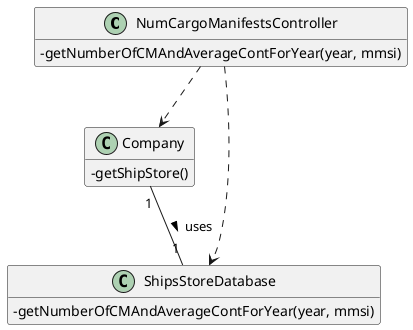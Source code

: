 @startuml

hide empty methods
hide empty attributes
'left to right direction
skinparam classAttributeIconSize 0

class NumCargoManifestsController{
- getNumberOfCMAndAverageContForYear(year, mmsi)
}

class Company{
- getShipStore()
}

class ShipsStoreDatabase{
- getNumberOfCMAndAverageContForYear(year, mmsi)
}



NumCargoManifestsController ..> Company
NumCargoManifestsController ..> ShipsStoreDatabase
Company "1" -- "1" ShipsStoreDatabase : uses >

@enduml